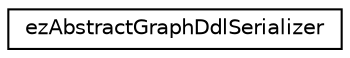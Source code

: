 digraph "Graphical Class Hierarchy"
{
 // LATEX_PDF_SIZE
  edge [fontname="Helvetica",fontsize="10",labelfontname="Helvetica",labelfontsize="10"];
  node [fontname="Helvetica",fontsize="10",shape=record];
  rankdir="LR";
  Node0 [label="ezAbstractGraphDdlSerializer",height=0.2,width=0.4,color="black", fillcolor="white", style="filled",URL="$d2/d8d/classez_abstract_graph_ddl_serializer.htm",tooltip=" "];
}
